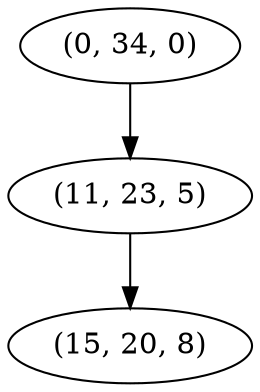 digraph tree {
    "(0, 34, 0)";
    "(11, 23, 5)";
    "(15, 20, 8)";
    "(0, 34, 0)" -> "(11, 23, 5)";
    "(11, 23, 5)" -> "(15, 20, 8)";
}
